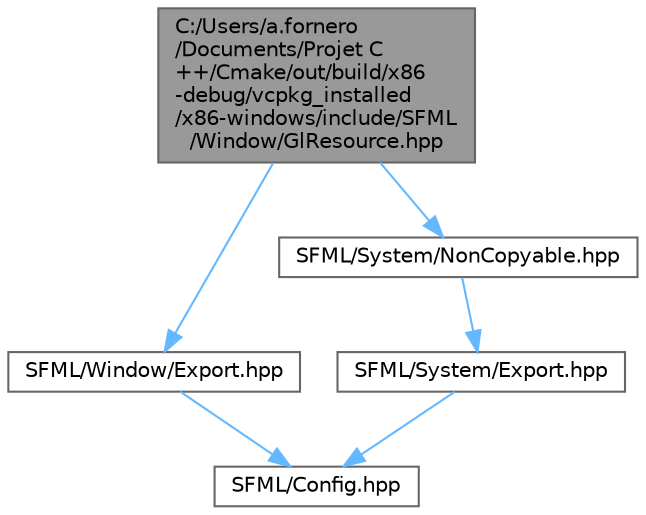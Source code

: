 digraph "C:/Users/a.fornero/Documents/Projet C++/Cmake/out/build/x86-debug/vcpkg_installed/x86-windows/include/SFML/Window/GlResource.hpp"
{
 // LATEX_PDF_SIZE
  bgcolor="transparent";
  edge [fontname=Helvetica,fontsize=10,labelfontname=Helvetica,labelfontsize=10];
  node [fontname=Helvetica,fontsize=10,shape=box,height=0.2,width=0.4];
  Node1 [id="Node000001",label="C:/Users/a.fornero\l/Documents/Projet C\l++/Cmake/out/build/x86\l-debug/vcpkg_installed\l/x86-windows/include/SFML\l/Window/GlResource.hpp",height=0.2,width=0.4,color="gray40", fillcolor="grey60", style="filled", fontcolor="black",tooltip=" "];
  Node1 -> Node2 [id="edge1_Node000001_Node000002",color="steelblue1",style="solid",tooltip=" "];
  Node2 [id="Node000002",label="SFML/Window/Export.hpp",height=0.2,width=0.4,color="grey40", fillcolor="white", style="filled",URL="$_window_2_export_8hpp.html",tooltip=" "];
  Node2 -> Node3 [id="edge2_Node000002_Node000003",color="steelblue1",style="solid",tooltip=" "];
  Node3 [id="Node000003",label="SFML/Config.hpp",height=0.2,width=0.4,color="grey40", fillcolor="white", style="filled",URL="$_config_8hpp.html",tooltip=" "];
  Node1 -> Node4 [id="edge3_Node000001_Node000004",color="steelblue1",style="solid",tooltip=" "];
  Node4 [id="Node000004",label="SFML/System/NonCopyable.hpp",height=0.2,width=0.4,color="grey40", fillcolor="white", style="filled",URL="$_non_copyable_8hpp.html",tooltip=" "];
  Node4 -> Node5 [id="edge4_Node000004_Node000005",color="steelblue1",style="solid",tooltip=" "];
  Node5 [id="Node000005",label="SFML/System/Export.hpp",height=0.2,width=0.4,color="grey40", fillcolor="white", style="filled",URL="$_system_2_export_8hpp.html",tooltip=" "];
  Node5 -> Node3 [id="edge5_Node000005_Node000003",color="steelblue1",style="solid",tooltip=" "];
}
